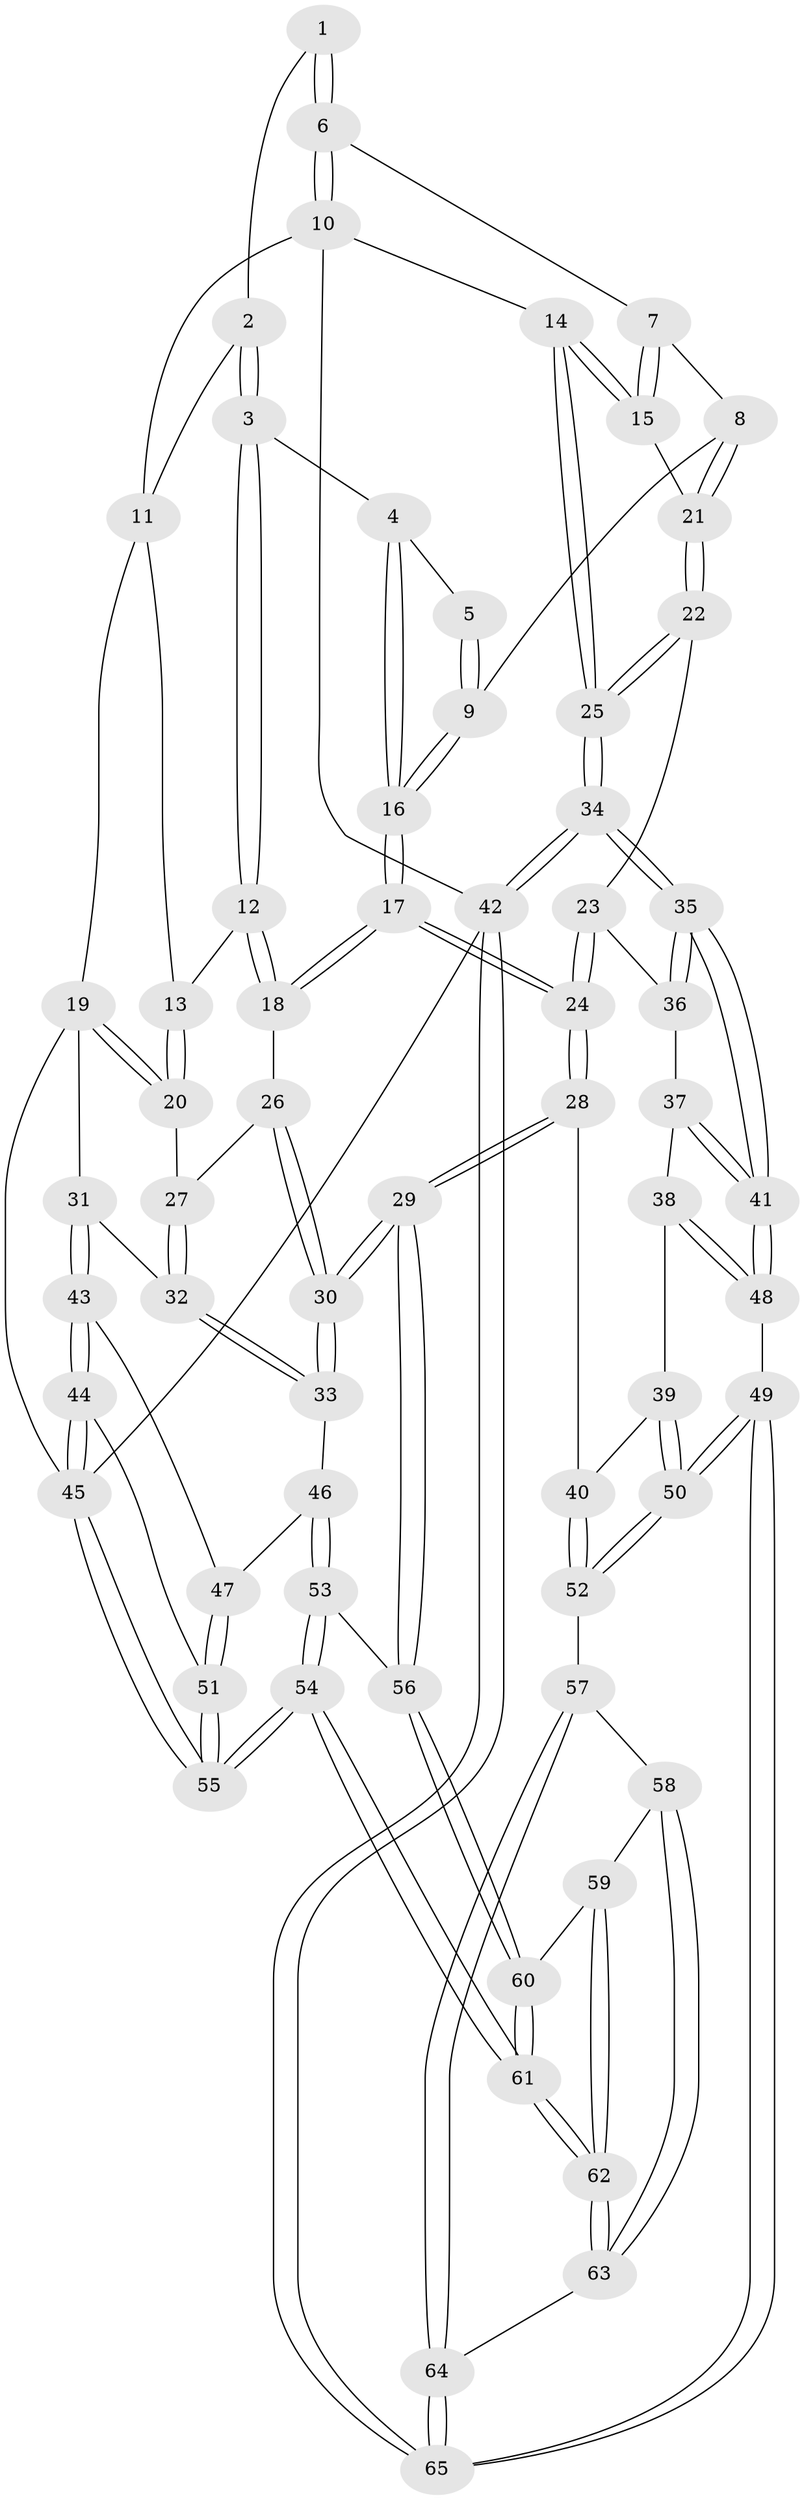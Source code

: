 // Generated by graph-tools (version 1.1) at 2025/02/03/09/25 05:02:10]
// undirected, 65 vertices, 159 edges
graph export_dot {
graph [start="1"]
  node [color=gray90,style=filled];
  1 [pos="+0.8238865246850631+0"];
  2 [pos="+0.4156419878609863+0"];
  3 [pos="+0.555391991942576+0.08878250759633652"];
  4 [pos="+0.6664668210858863+0.11820974361769528"];
  5 [pos="+0.7682531909942246+0"];
  6 [pos="+1+0"];
  7 [pos="+0.9136461281824126+0.09409345706923197"];
  8 [pos="+0.8544496880370859+0.16889565535883017"];
  9 [pos="+0.8330920646756681+0.1633092350221362"];
  10 [pos="+1+0"];
  11 [pos="+0.3712634357025688+0"];
  12 [pos="+0.5000198937299606+0.18658207978906874"];
  13 [pos="+0.2803885764872185+0.06877163011924882"];
  14 [pos="+1+0.2501450432123992"];
  15 [pos="+1+0.18751109526150722"];
  16 [pos="+0.704410872404393+0.20298286113876612"];
  17 [pos="+0.6595731024941839+0.37198584012740626"];
  18 [pos="+0.5014440449683615+0.2847165892711493"];
  19 [pos="+0+0"];
  20 [pos="+0.22322220462580153+0.1568993883033131"];
  21 [pos="+0.87385072302699+0.19529502185135486"];
  22 [pos="+0.8892342820719059+0.3729214756438975"];
  23 [pos="+0.8247261462498633+0.4056654131885379"];
  24 [pos="+0.6662924176191447+0.38576955775710786"];
  25 [pos="+1+0.3722971225890115"];
  26 [pos="+0.3334237010507898+0.3287235988662117"];
  27 [pos="+0.19901944858732645+0.31088127464908594"];
  28 [pos="+0.5641813622365114+0.6004737750503158"];
  29 [pos="+0.5399828573551724+0.6161083414982303"];
  30 [pos="+0.5388495619863686+0.615729162991324"];
  31 [pos="+0+0.39891597355679664"];
  32 [pos="+0.1461426792715297+0.3611270497467417"];
  33 [pos="+0.2709978966628192+0.6045356582655731"];
  34 [pos="+1+0.7192791712384667"];
  35 [pos="+1+0.7148615472345202"];
  36 [pos="+0.8390067302488293+0.4604575835181956"];
  37 [pos="+0.8434079337367714+0.5132285647675576"];
  38 [pos="+0.8277598816891035+0.6339246932573703"];
  39 [pos="+0.7808769374738316+0.6498391509731956"];
  40 [pos="+0.6524832001156967+0.6324968909892961"];
  41 [pos="+1+0.7143435970625154"];
  42 [pos="+1+1"];
  43 [pos="+0+0.5051313288483428"];
  44 [pos="+0+0.6233944138582146"];
  45 [pos="+0+1"];
  46 [pos="+0.25769907683468735+0.631477543001245"];
  47 [pos="+0.16987077201285436+0.6824905293460485"];
  48 [pos="+1+0.7213003647241836"];
  49 [pos="+0.8032041563483963+0.8464360566110313"];
  50 [pos="+0.7980607280275783+0.8449864134480519"];
  51 [pos="+0.10317737751621411+0.7598420454408111"];
  52 [pos="+0.7762949085313208+0.8466763868172731"];
  53 [pos="+0.2892827435106511+0.7939558392896705"];
  54 [pos="+0.24484494285327602+1"];
  55 [pos="+0.18716497400038787+1"];
  56 [pos="+0.5329730019424196+0.6906839616283957"];
  57 [pos="+0.7571730970415389+0.8534713587586247"];
  58 [pos="+0.6797613283336041+0.8542704842588928"];
  59 [pos="+0.6582793088566542+0.84476210646014"];
  60 [pos="+0.5383986455592014+0.7820303614794301"];
  61 [pos="+0.31155435371141305+1"];
  62 [pos="+0.4918083920480343+1"];
  63 [pos="+0.6009635411707933+1"];
  64 [pos="+0.6627774671955047+1"];
  65 [pos="+1+1"];
  1 -- 2;
  1 -- 6;
  1 -- 6;
  2 -- 3;
  2 -- 3;
  2 -- 11;
  3 -- 4;
  3 -- 12;
  3 -- 12;
  4 -- 5;
  4 -- 16;
  4 -- 16;
  5 -- 9;
  5 -- 9;
  6 -- 7;
  6 -- 10;
  6 -- 10;
  7 -- 8;
  7 -- 15;
  7 -- 15;
  8 -- 9;
  8 -- 21;
  8 -- 21;
  9 -- 16;
  9 -- 16;
  10 -- 11;
  10 -- 14;
  10 -- 42;
  11 -- 13;
  11 -- 19;
  12 -- 13;
  12 -- 18;
  12 -- 18;
  13 -- 20;
  13 -- 20;
  14 -- 15;
  14 -- 15;
  14 -- 25;
  14 -- 25;
  15 -- 21;
  16 -- 17;
  16 -- 17;
  17 -- 18;
  17 -- 18;
  17 -- 24;
  17 -- 24;
  18 -- 26;
  19 -- 20;
  19 -- 20;
  19 -- 31;
  19 -- 45;
  20 -- 27;
  21 -- 22;
  21 -- 22;
  22 -- 23;
  22 -- 25;
  22 -- 25;
  23 -- 24;
  23 -- 24;
  23 -- 36;
  24 -- 28;
  24 -- 28;
  25 -- 34;
  25 -- 34;
  26 -- 27;
  26 -- 30;
  26 -- 30;
  27 -- 32;
  27 -- 32;
  28 -- 29;
  28 -- 29;
  28 -- 40;
  29 -- 30;
  29 -- 30;
  29 -- 56;
  29 -- 56;
  30 -- 33;
  30 -- 33;
  31 -- 32;
  31 -- 43;
  31 -- 43;
  32 -- 33;
  32 -- 33;
  33 -- 46;
  34 -- 35;
  34 -- 35;
  34 -- 42;
  34 -- 42;
  35 -- 36;
  35 -- 36;
  35 -- 41;
  35 -- 41;
  36 -- 37;
  37 -- 38;
  37 -- 41;
  37 -- 41;
  38 -- 39;
  38 -- 48;
  38 -- 48;
  39 -- 40;
  39 -- 50;
  39 -- 50;
  40 -- 52;
  40 -- 52;
  41 -- 48;
  41 -- 48;
  42 -- 65;
  42 -- 65;
  42 -- 45;
  43 -- 44;
  43 -- 44;
  43 -- 47;
  44 -- 45;
  44 -- 45;
  44 -- 51;
  45 -- 55;
  45 -- 55;
  46 -- 47;
  46 -- 53;
  46 -- 53;
  47 -- 51;
  47 -- 51;
  48 -- 49;
  49 -- 50;
  49 -- 50;
  49 -- 65;
  49 -- 65;
  50 -- 52;
  50 -- 52;
  51 -- 55;
  51 -- 55;
  52 -- 57;
  53 -- 54;
  53 -- 54;
  53 -- 56;
  54 -- 55;
  54 -- 55;
  54 -- 61;
  54 -- 61;
  56 -- 60;
  56 -- 60;
  57 -- 58;
  57 -- 64;
  57 -- 64;
  58 -- 59;
  58 -- 63;
  58 -- 63;
  59 -- 60;
  59 -- 62;
  59 -- 62;
  60 -- 61;
  60 -- 61;
  61 -- 62;
  61 -- 62;
  62 -- 63;
  62 -- 63;
  63 -- 64;
  64 -- 65;
  64 -- 65;
}
